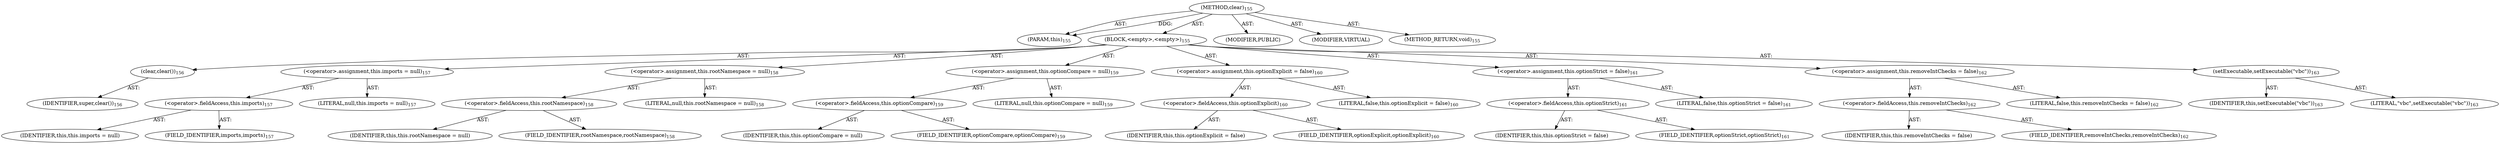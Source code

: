 digraph "clear" {  
"111669149697" [label = <(METHOD,clear)<SUB>155</SUB>> ]
"115964116992" [label = <(PARAM,this)<SUB>155</SUB>> ]
"25769803777" [label = <(BLOCK,&lt;empty&gt;,&lt;empty&gt;)<SUB>155</SUB>> ]
"30064771079" [label = <(clear,clear())<SUB>156</SUB>> ]
"68719476757" [label = <(IDENTIFIER,super,clear())<SUB>156</SUB>> ]
"30064771080" [label = <(&lt;operator&gt;.assignment,this.imports = null)<SUB>157</SUB>> ]
"30064771081" [label = <(&lt;operator&gt;.fieldAccess,this.imports)<SUB>157</SUB>> ]
"68719476758" [label = <(IDENTIFIER,this,this.imports = null)> ]
"55834574851" [label = <(FIELD_IDENTIFIER,imports,imports)<SUB>157</SUB>> ]
"90194313219" [label = <(LITERAL,null,this.imports = null)<SUB>157</SUB>> ]
"30064771082" [label = <(&lt;operator&gt;.assignment,this.rootNamespace = null)<SUB>158</SUB>> ]
"30064771083" [label = <(&lt;operator&gt;.fieldAccess,this.rootNamespace)<SUB>158</SUB>> ]
"68719476759" [label = <(IDENTIFIER,this,this.rootNamespace = null)> ]
"55834574852" [label = <(FIELD_IDENTIFIER,rootNamespace,rootNamespace)<SUB>158</SUB>> ]
"90194313220" [label = <(LITERAL,null,this.rootNamespace = null)<SUB>158</SUB>> ]
"30064771084" [label = <(&lt;operator&gt;.assignment,this.optionCompare = null)<SUB>159</SUB>> ]
"30064771085" [label = <(&lt;operator&gt;.fieldAccess,this.optionCompare)<SUB>159</SUB>> ]
"68719476760" [label = <(IDENTIFIER,this,this.optionCompare = null)> ]
"55834574853" [label = <(FIELD_IDENTIFIER,optionCompare,optionCompare)<SUB>159</SUB>> ]
"90194313221" [label = <(LITERAL,null,this.optionCompare = null)<SUB>159</SUB>> ]
"30064771086" [label = <(&lt;operator&gt;.assignment,this.optionExplicit = false)<SUB>160</SUB>> ]
"30064771087" [label = <(&lt;operator&gt;.fieldAccess,this.optionExplicit)<SUB>160</SUB>> ]
"68719476761" [label = <(IDENTIFIER,this,this.optionExplicit = false)> ]
"55834574854" [label = <(FIELD_IDENTIFIER,optionExplicit,optionExplicit)<SUB>160</SUB>> ]
"90194313222" [label = <(LITERAL,false,this.optionExplicit = false)<SUB>160</SUB>> ]
"30064771088" [label = <(&lt;operator&gt;.assignment,this.optionStrict = false)<SUB>161</SUB>> ]
"30064771089" [label = <(&lt;operator&gt;.fieldAccess,this.optionStrict)<SUB>161</SUB>> ]
"68719476762" [label = <(IDENTIFIER,this,this.optionStrict = false)> ]
"55834574855" [label = <(FIELD_IDENTIFIER,optionStrict,optionStrict)<SUB>161</SUB>> ]
"90194313223" [label = <(LITERAL,false,this.optionStrict = false)<SUB>161</SUB>> ]
"30064771090" [label = <(&lt;operator&gt;.assignment,this.removeIntChecks = false)<SUB>162</SUB>> ]
"30064771091" [label = <(&lt;operator&gt;.fieldAccess,this.removeIntChecks)<SUB>162</SUB>> ]
"68719476763" [label = <(IDENTIFIER,this,this.removeIntChecks = false)> ]
"55834574856" [label = <(FIELD_IDENTIFIER,removeIntChecks,removeIntChecks)<SUB>162</SUB>> ]
"90194313224" [label = <(LITERAL,false,this.removeIntChecks = false)<SUB>162</SUB>> ]
"30064771092" [label = <(setExecutable,setExecutable(&quot;vbc&quot;))<SUB>163</SUB>> ]
"68719476736" [label = <(IDENTIFIER,this,setExecutable(&quot;vbc&quot;))<SUB>163</SUB>> ]
"90194313225" [label = <(LITERAL,&quot;vbc&quot;,setExecutable(&quot;vbc&quot;))<SUB>163</SUB>> ]
"133143986184" [label = <(MODIFIER,PUBLIC)> ]
"133143986185" [label = <(MODIFIER,VIRTUAL)> ]
"128849018881" [label = <(METHOD_RETURN,void)<SUB>155</SUB>> ]
  "111669149697" -> "115964116992"  [ label = "AST: "] 
  "111669149697" -> "25769803777"  [ label = "AST: "] 
  "111669149697" -> "133143986184"  [ label = "AST: "] 
  "111669149697" -> "133143986185"  [ label = "AST: "] 
  "111669149697" -> "128849018881"  [ label = "AST: "] 
  "25769803777" -> "30064771079"  [ label = "AST: "] 
  "25769803777" -> "30064771080"  [ label = "AST: "] 
  "25769803777" -> "30064771082"  [ label = "AST: "] 
  "25769803777" -> "30064771084"  [ label = "AST: "] 
  "25769803777" -> "30064771086"  [ label = "AST: "] 
  "25769803777" -> "30064771088"  [ label = "AST: "] 
  "25769803777" -> "30064771090"  [ label = "AST: "] 
  "25769803777" -> "30064771092"  [ label = "AST: "] 
  "30064771079" -> "68719476757"  [ label = "AST: "] 
  "30064771080" -> "30064771081"  [ label = "AST: "] 
  "30064771080" -> "90194313219"  [ label = "AST: "] 
  "30064771081" -> "68719476758"  [ label = "AST: "] 
  "30064771081" -> "55834574851"  [ label = "AST: "] 
  "30064771082" -> "30064771083"  [ label = "AST: "] 
  "30064771082" -> "90194313220"  [ label = "AST: "] 
  "30064771083" -> "68719476759"  [ label = "AST: "] 
  "30064771083" -> "55834574852"  [ label = "AST: "] 
  "30064771084" -> "30064771085"  [ label = "AST: "] 
  "30064771084" -> "90194313221"  [ label = "AST: "] 
  "30064771085" -> "68719476760"  [ label = "AST: "] 
  "30064771085" -> "55834574853"  [ label = "AST: "] 
  "30064771086" -> "30064771087"  [ label = "AST: "] 
  "30064771086" -> "90194313222"  [ label = "AST: "] 
  "30064771087" -> "68719476761"  [ label = "AST: "] 
  "30064771087" -> "55834574854"  [ label = "AST: "] 
  "30064771088" -> "30064771089"  [ label = "AST: "] 
  "30064771088" -> "90194313223"  [ label = "AST: "] 
  "30064771089" -> "68719476762"  [ label = "AST: "] 
  "30064771089" -> "55834574855"  [ label = "AST: "] 
  "30064771090" -> "30064771091"  [ label = "AST: "] 
  "30064771090" -> "90194313224"  [ label = "AST: "] 
  "30064771091" -> "68719476763"  [ label = "AST: "] 
  "30064771091" -> "55834574856"  [ label = "AST: "] 
  "30064771092" -> "68719476736"  [ label = "AST: "] 
  "30064771092" -> "90194313225"  [ label = "AST: "] 
  "111669149697" -> "115964116992"  [ label = "DDG: "] 
}
